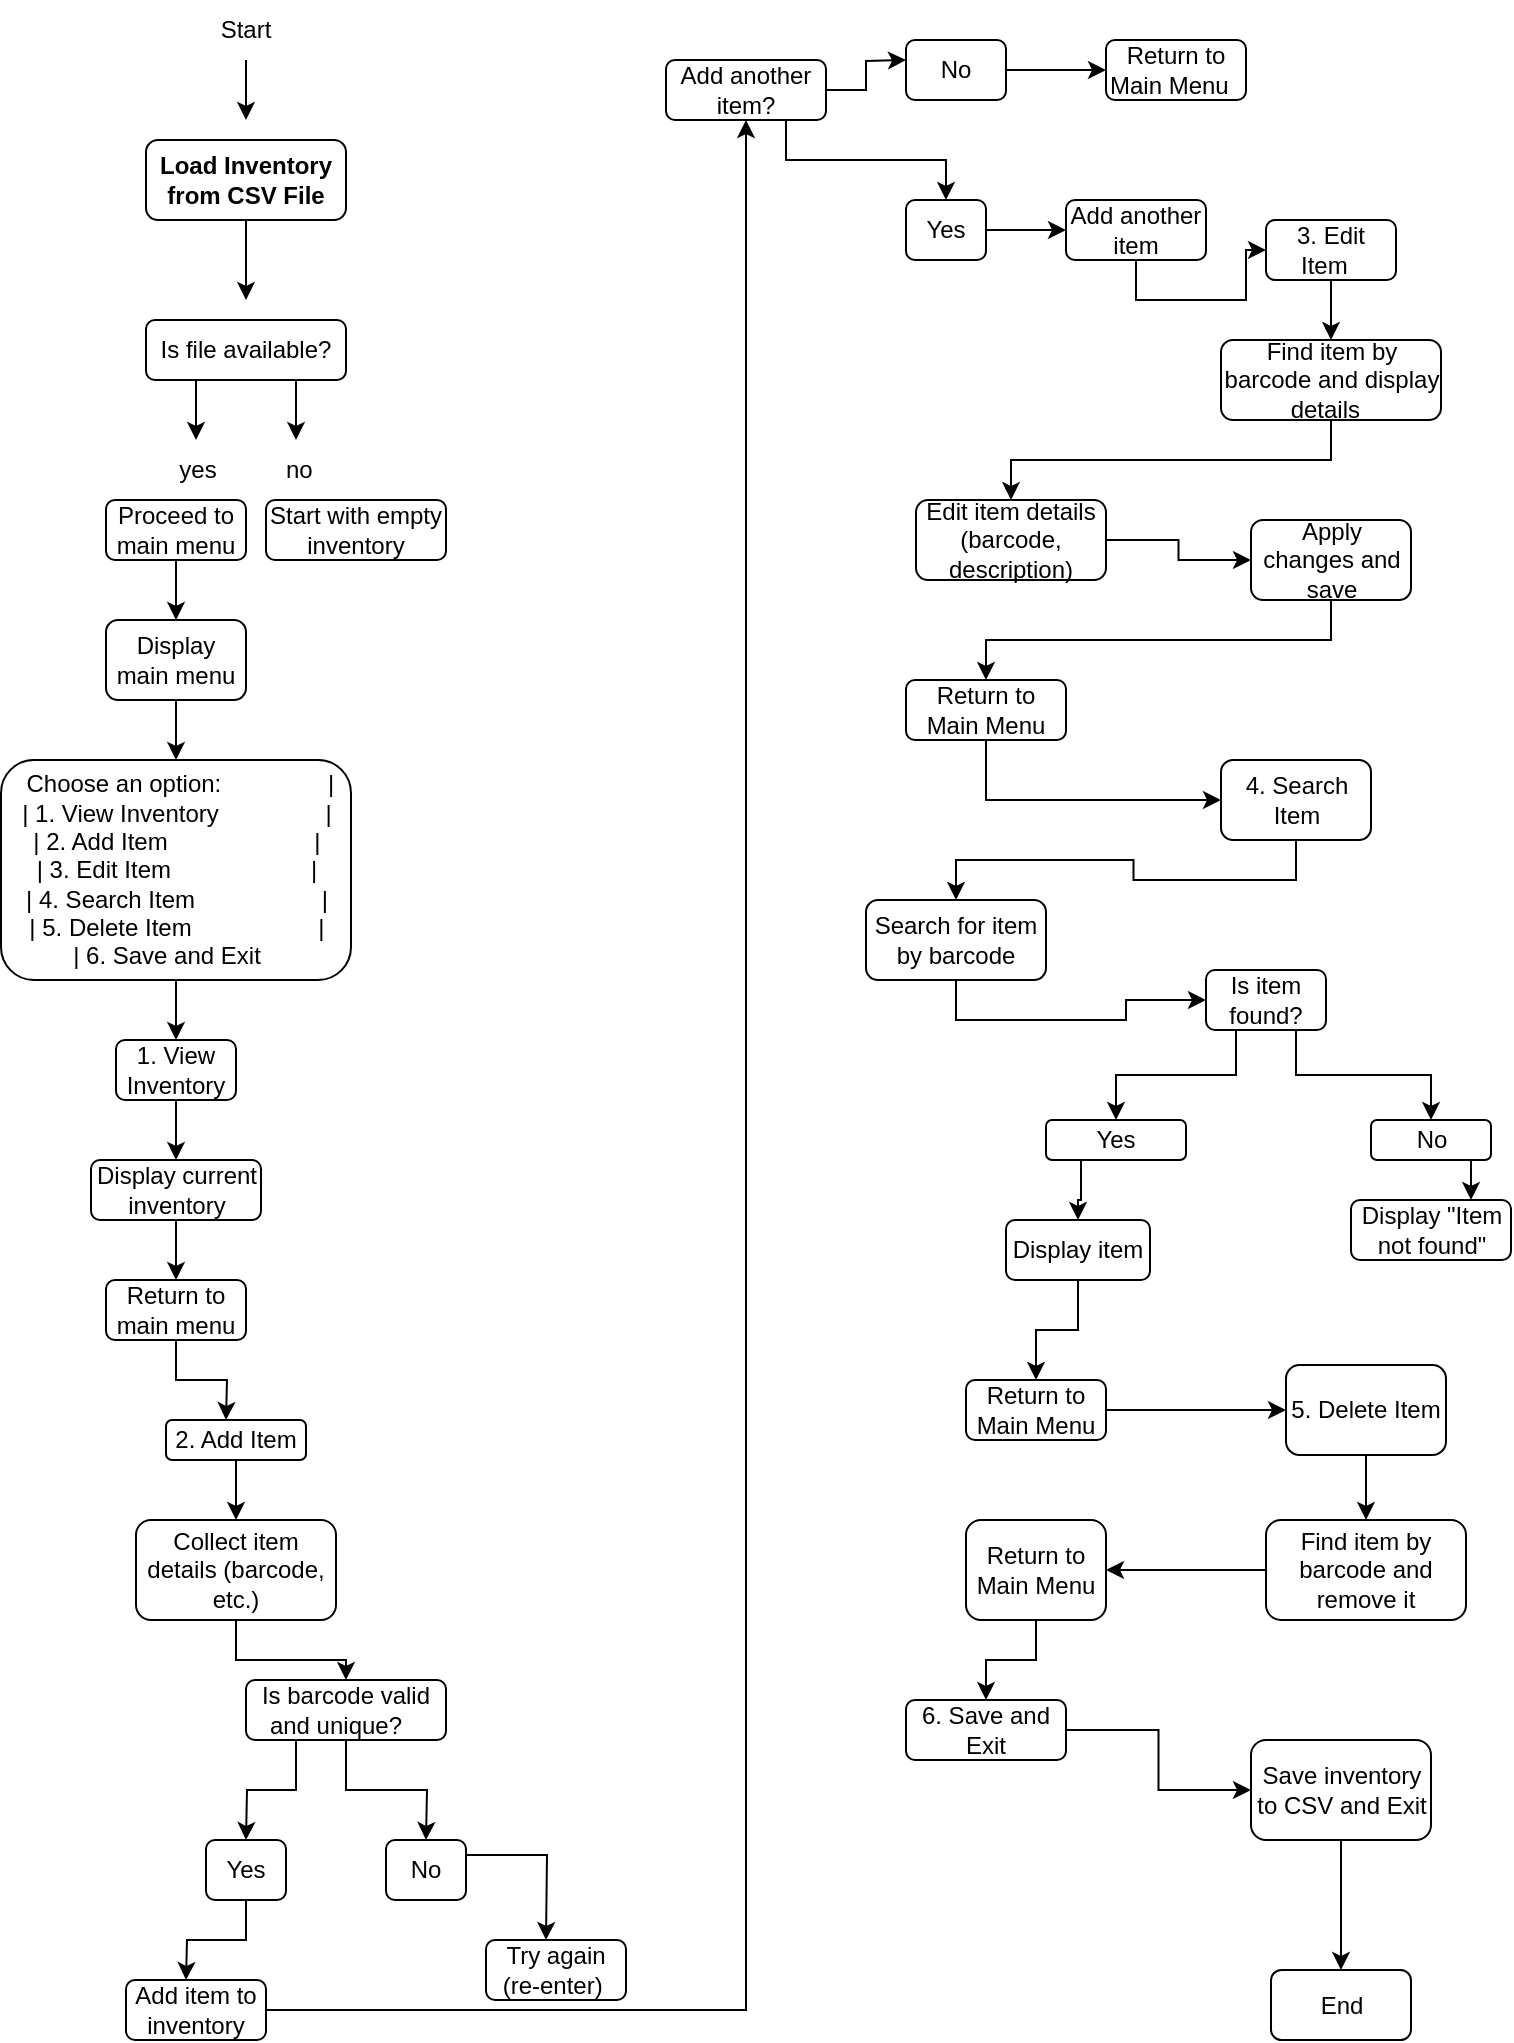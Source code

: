 <mxfile version="25.0.1">
  <diagram name="Page-1" id="J7qiqbeRPGyTrQIU1l9u">
    <mxGraphModel dx="1213" dy="768" grid="1" gridSize="10" guides="1" tooltips="1" connect="1" arrows="1" fold="1" page="1" pageScale="1" pageWidth="850" pageHeight="1100" math="0" shadow="0">
      <root>
        <mxCell id="0" />
        <mxCell id="1" parent="0" />
        <mxCell id="xIGjkrTqRu4CF6kuXsRU-2" value="Start" style="text;html=1;align=center;verticalAlign=middle;whiteSpace=wrap;rounded=0;" vertex="1" parent="1">
          <mxGeometry x="110" y="50" width="60" height="30" as="geometry" />
        </mxCell>
        <mxCell id="xIGjkrTqRu4CF6kuXsRU-3" value="" style="endArrow=classic;html=1;rounded=0;exitX=0.5;exitY=1;exitDx=0;exitDy=0;" edge="1" parent="1" source="xIGjkrTqRu4CF6kuXsRU-2">
          <mxGeometry width="50" height="50" relative="1" as="geometry">
            <mxPoint x="400" y="410" as="sourcePoint" />
            <mxPoint x="140" y="110" as="targetPoint" />
          </mxGeometry>
        </mxCell>
        <mxCell id="xIGjkrTqRu4CF6kuXsRU-4" value="&lt;b&gt;Load Inventory from CSV File&lt;/b&gt;" style="rounded=1;whiteSpace=wrap;html=1;" vertex="1" parent="1">
          <mxGeometry x="90" y="120" width="100" height="40" as="geometry" />
        </mxCell>
        <mxCell id="xIGjkrTqRu4CF6kuXsRU-5" value="" style="endArrow=classic;html=1;rounded=0;exitX=0.5;exitY=1;exitDx=0;exitDy=0;" edge="1" parent="1" source="xIGjkrTqRu4CF6kuXsRU-4">
          <mxGeometry width="50" height="50" relative="1" as="geometry">
            <mxPoint x="400" y="410" as="sourcePoint" />
            <mxPoint x="140" y="200" as="targetPoint" />
          </mxGeometry>
        </mxCell>
        <mxCell id="xIGjkrTqRu4CF6kuXsRU-10" style="edgeStyle=orthogonalEdgeStyle;rounded=0;orthogonalLoop=1;jettySize=auto;html=1;exitX=0.25;exitY=1;exitDx=0;exitDy=0;" edge="1" parent="1" source="xIGjkrTqRu4CF6kuXsRU-6">
          <mxGeometry relative="1" as="geometry">
            <mxPoint x="115" y="270" as="targetPoint" />
          </mxGeometry>
        </mxCell>
        <mxCell id="xIGjkrTqRu4CF6kuXsRU-11" style="edgeStyle=orthogonalEdgeStyle;rounded=0;orthogonalLoop=1;jettySize=auto;html=1;exitX=0.75;exitY=1;exitDx=0;exitDy=0;" edge="1" parent="1" source="xIGjkrTqRu4CF6kuXsRU-6">
          <mxGeometry relative="1" as="geometry">
            <mxPoint x="165" y="270" as="targetPoint" />
          </mxGeometry>
        </mxCell>
        <mxCell id="xIGjkrTqRu4CF6kuXsRU-6" value="Is file available?" style="rounded=1;whiteSpace=wrap;html=1;" vertex="1" parent="1">
          <mxGeometry x="90" y="210" width="100" height="30" as="geometry" />
        </mxCell>
        <mxCell id="xIGjkrTqRu4CF6kuXsRU-12" value="yes&lt;span style=&quot;white-space: pre;&quot;&gt;&#x9;&lt;/span&gt;&lt;span style=&quot;white-space: pre;&quot;&gt;&#x9;&lt;/span&gt;no" style="text;html=1;align=center;verticalAlign=middle;whiteSpace=wrap;rounded=0;" vertex="1" parent="1">
          <mxGeometry x="80" y="270" width="120" height="30" as="geometry" />
        </mxCell>
        <mxCell id="xIGjkrTqRu4CF6kuXsRU-15" style="edgeStyle=orthogonalEdgeStyle;rounded=0;orthogonalLoop=1;jettySize=auto;html=1;exitX=0.5;exitY=1;exitDx=0;exitDy=0;" edge="1" parent="1" source="xIGjkrTqRu4CF6kuXsRU-13" target="xIGjkrTqRu4CF6kuXsRU-16">
          <mxGeometry relative="1" as="geometry">
            <mxPoint x="100" y="360" as="targetPoint" />
          </mxGeometry>
        </mxCell>
        <mxCell id="xIGjkrTqRu4CF6kuXsRU-13" value="Proceed to main menu" style="rounded=1;whiteSpace=wrap;html=1;" vertex="1" parent="1">
          <mxGeometry x="70" y="300" width="70" height="30" as="geometry" />
        </mxCell>
        <mxCell id="xIGjkrTqRu4CF6kuXsRU-14" value="Start with empty inventory" style="rounded=1;whiteSpace=wrap;html=1;" vertex="1" parent="1">
          <mxGeometry x="150" y="300" width="90" height="30" as="geometry" />
        </mxCell>
        <mxCell id="xIGjkrTqRu4CF6kuXsRU-17" style="edgeStyle=orthogonalEdgeStyle;rounded=0;orthogonalLoop=1;jettySize=auto;html=1;exitX=0.5;exitY=1;exitDx=0;exitDy=0;" edge="1" parent="1" source="xIGjkrTqRu4CF6kuXsRU-16" target="xIGjkrTqRu4CF6kuXsRU-18">
          <mxGeometry relative="1" as="geometry">
            <mxPoint x="105" y="430" as="targetPoint" />
          </mxGeometry>
        </mxCell>
        <mxCell id="xIGjkrTqRu4CF6kuXsRU-16" value="Display main menu" style="rounded=1;whiteSpace=wrap;html=1;" vertex="1" parent="1">
          <mxGeometry x="70" y="360" width="70" height="40" as="geometry" />
        </mxCell>
        <mxCell id="xIGjkrTqRu4CF6kuXsRU-19" style="edgeStyle=orthogonalEdgeStyle;rounded=0;orthogonalLoop=1;jettySize=auto;html=1;exitX=0.5;exitY=1;exitDx=0;exitDy=0;" edge="1" parent="1" source="xIGjkrTqRu4CF6kuXsRU-18" target="xIGjkrTqRu4CF6kuXsRU-20">
          <mxGeometry relative="1" as="geometry">
            <mxPoint x="110" y="570" as="targetPoint" />
          </mxGeometry>
        </mxCell>
        <mxCell id="xIGjkrTqRu4CF6kuXsRU-18" value="&lt;div&gt;&amp;nbsp;Choose an option:&amp;nbsp; &amp;nbsp; &amp;nbsp; &amp;nbsp; &amp;nbsp; &amp;nbsp; &amp;nbsp; &amp;nbsp; |&lt;/div&gt;&lt;div&gt;| 1. View Inventory&amp;nbsp; &amp;nbsp; &amp;nbsp; &amp;nbsp; &amp;nbsp; &amp;nbsp; &amp;nbsp; &amp;nbsp; |&lt;/div&gt;&lt;div&gt;| 2. Add Item&amp;nbsp; &amp;nbsp; &amp;nbsp; &amp;nbsp; &amp;nbsp; &amp;nbsp; &amp;nbsp; &amp;nbsp; &amp;nbsp; &amp;nbsp; &amp;nbsp; |&lt;/div&gt;&lt;div&gt;| 3. Edit Item&amp;nbsp; &amp;nbsp; &amp;nbsp; &amp;nbsp; &amp;nbsp; &amp;nbsp; &amp;nbsp; &amp;nbsp; &amp;nbsp; &amp;nbsp; &amp;nbsp;|&lt;/div&gt;&lt;div&gt;| 4. Search Item&amp;nbsp; &amp;nbsp; &amp;nbsp; &amp;nbsp; &amp;nbsp; &amp;nbsp; &amp;nbsp; &amp;nbsp; &amp;nbsp; &amp;nbsp;|&lt;/div&gt;&lt;div&gt;| 5. Delete Item&amp;nbsp; &amp;nbsp; &amp;nbsp; &amp;nbsp; &amp;nbsp; &amp;nbsp; &amp;nbsp; &amp;nbsp; &amp;nbsp; &amp;nbsp;|&lt;/div&gt;&lt;div&gt;| 6. Save and Exit&amp;nbsp; &amp;nbsp;&lt;/div&gt;" style="rounded=1;whiteSpace=wrap;html=1;" vertex="1" parent="1">
          <mxGeometry x="17.5" y="430" width="175" height="110" as="geometry" />
        </mxCell>
        <mxCell id="xIGjkrTqRu4CF6kuXsRU-21" style="edgeStyle=orthogonalEdgeStyle;rounded=0;orthogonalLoop=1;jettySize=auto;html=1;exitX=0.5;exitY=1;exitDx=0;exitDy=0;" edge="1" parent="1" source="xIGjkrTqRu4CF6kuXsRU-20" target="xIGjkrTqRu4CF6kuXsRU-22">
          <mxGeometry relative="1" as="geometry">
            <mxPoint x="105" y="630" as="targetPoint" />
          </mxGeometry>
        </mxCell>
        <mxCell id="xIGjkrTqRu4CF6kuXsRU-20" value="1. View Inventory" style="rounded=1;whiteSpace=wrap;html=1;" vertex="1" parent="1">
          <mxGeometry x="75" y="570" width="60" height="30" as="geometry" />
        </mxCell>
        <mxCell id="xIGjkrTqRu4CF6kuXsRU-24" style="edgeStyle=orthogonalEdgeStyle;rounded=0;orthogonalLoop=1;jettySize=auto;html=1;exitX=0.5;exitY=1;exitDx=0;exitDy=0;" edge="1" parent="1" source="xIGjkrTqRu4CF6kuXsRU-22">
          <mxGeometry relative="1" as="geometry">
            <mxPoint x="105" y="690" as="targetPoint" />
          </mxGeometry>
        </mxCell>
        <mxCell id="xIGjkrTqRu4CF6kuXsRU-22" value="Display current inventory" style="rounded=1;whiteSpace=wrap;html=1;" vertex="1" parent="1">
          <mxGeometry x="62.5" y="630" width="85" height="30" as="geometry" />
        </mxCell>
        <mxCell id="xIGjkrTqRu4CF6kuXsRU-28" style="edgeStyle=orthogonalEdgeStyle;rounded=0;orthogonalLoop=1;jettySize=auto;html=1;" edge="1" parent="1" source="xIGjkrTqRu4CF6kuXsRU-25">
          <mxGeometry relative="1" as="geometry">
            <mxPoint x="130" y="760" as="targetPoint" />
          </mxGeometry>
        </mxCell>
        <mxCell id="xIGjkrTqRu4CF6kuXsRU-25" value="Return to main menu" style="rounded=1;whiteSpace=wrap;html=1;" vertex="1" parent="1">
          <mxGeometry x="70" y="690" width="70" height="30" as="geometry" />
        </mxCell>
        <mxCell id="xIGjkrTqRu4CF6kuXsRU-30" style="edgeStyle=orthogonalEdgeStyle;rounded=0;orthogonalLoop=1;jettySize=auto;html=1;" edge="1" parent="1" source="xIGjkrTqRu4CF6kuXsRU-26" target="xIGjkrTqRu4CF6kuXsRU-31">
          <mxGeometry relative="1" as="geometry">
            <mxPoint x="130" y="890" as="targetPoint" />
          </mxGeometry>
        </mxCell>
        <mxCell id="xIGjkrTqRu4CF6kuXsRU-26" value="Collect item details (barcode, etc.)" style="rounded=1;whiteSpace=wrap;html=1;" vertex="1" parent="1">
          <mxGeometry x="85" y="810" width="100" height="50" as="geometry" />
        </mxCell>
        <mxCell id="xIGjkrTqRu4CF6kuXsRU-29" style="edgeStyle=orthogonalEdgeStyle;rounded=0;orthogonalLoop=1;jettySize=auto;html=1;exitX=0.5;exitY=1;exitDx=0;exitDy=0;" edge="1" parent="1" source="xIGjkrTqRu4CF6kuXsRU-27">
          <mxGeometry relative="1" as="geometry">
            <mxPoint x="135" y="810" as="targetPoint" />
          </mxGeometry>
        </mxCell>
        <mxCell id="xIGjkrTqRu4CF6kuXsRU-27" value="2. Add Item" style="rounded=1;whiteSpace=wrap;html=1;" vertex="1" parent="1">
          <mxGeometry x="100" y="760" width="70" height="20" as="geometry" />
        </mxCell>
        <mxCell id="xIGjkrTqRu4CF6kuXsRU-32" style="edgeStyle=orthogonalEdgeStyle;rounded=0;orthogonalLoop=1;jettySize=auto;html=1;exitX=0.25;exitY=1;exitDx=0;exitDy=0;" edge="1" parent="1" source="xIGjkrTqRu4CF6kuXsRU-31">
          <mxGeometry relative="1" as="geometry">
            <mxPoint x="140" y="970" as="targetPoint" />
          </mxGeometry>
        </mxCell>
        <mxCell id="xIGjkrTqRu4CF6kuXsRU-33" style="edgeStyle=orthogonalEdgeStyle;rounded=0;orthogonalLoop=1;jettySize=auto;html=1;" edge="1" parent="1" source="xIGjkrTqRu4CF6kuXsRU-31">
          <mxGeometry relative="1" as="geometry">
            <mxPoint x="230" y="970" as="targetPoint" />
          </mxGeometry>
        </mxCell>
        <mxCell id="xIGjkrTqRu4CF6kuXsRU-31" value="Is barcode valid and unique?&amp;nbsp; &amp;nbsp;" style="rounded=1;whiteSpace=wrap;html=1;" vertex="1" parent="1">
          <mxGeometry x="140" y="890" width="100" height="30" as="geometry" />
        </mxCell>
        <mxCell id="xIGjkrTqRu4CF6kuXsRU-40" style="edgeStyle=orthogonalEdgeStyle;rounded=0;orthogonalLoop=1;jettySize=auto;html=1;" edge="1" parent="1" source="xIGjkrTqRu4CF6kuXsRU-34" target="xIGjkrTqRu4CF6kuXsRU-41">
          <mxGeometry relative="1" as="geometry">
            <mxPoint x="330" y="76" as="targetPoint" />
          </mxGeometry>
        </mxCell>
        <mxCell id="xIGjkrTqRu4CF6kuXsRU-34" value="Add item to inventory" style="rounded=1;whiteSpace=wrap;html=1;" vertex="1" parent="1">
          <mxGeometry x="80" y="1040" width="70" height="30" as="geometry" />
        </mxCell>
        <mxCell id="xIGjkrTqRu4CF6kuXsRU-35" value="Try again (re-enter)&amp;nbsp;" style="rounded=1;whiteSpace=wrap;html=1;" vertex="1" parent="1">
          <mxGeometry x="260" y="1020" width="70" height="30" as="geometry" />
        </mxCell>
        <mxCell id="xIGjkrTqRu4CF6kuXsRU-38" style="edgeStyle=orthogonalEdgeStyle;rounded=0;orthogonalLoop=1;jettySize=auto;html=1;exitX=1;exitY=0.25;exitDx=0;exitDy=0;" edge="1" parent="1" source="xIGjkrTqRu4CF6kuXsRU-36">
          <mxGeometry relative="1" as="geometry">
            <mxPoint x="290" y="1020" as="targetPoint" />
          </mxGeometry>
        </mxCell>
        <mxCell id="xIGjkrTqRu4CF6kuXsRU-36" value="No" style="rounded=1;whiteSpace=wrap;html=1;" vertex="1" parent="1">
          <mxGeometry x="210" y="970" width="40" height="30" as="geometry" />
        </mxCell>
        <mxCell id="xIGjkrTqRu4CF6kuXsRU-39" style="edgeStyle=orthogonalEdgeStyle;rounded=0;orthogonalLoop=1;jettySize=auto;html=1;exitX=0.5;exitY=1;exitDx=0;exitDy=0;" edge="1" parent="1" source="xIGjkrTqRu4CF6kuXsRU-37">
          <mxGeometry relative="1" as="geometry">
            <mxPoint x="110" y="1040" as="targetPoint" />
          </mxGeometry>
        </mxCell>
        <mxCell id="xIGjkrTqRu4CF6kuXsRU-37" value="Yes" style="rounded=1;whiteSpace=wrap;html=1;" vertex="1" parent="1">
          <mxGeometry x="120" y="970" width="40" height="30" as="geometry" />
        </mxCell>
        <mxCell id="xIGjkrTqRu4CF6kuXsRU-42" style="edgeStyle=orthogonalEdgeStyle;rounded=0;orthogonalLoop=1;jettySize=auto;html=1;" edge="1" parent="1" source="xIGjkrTqRu4CF6kuXsRU-41">
          <mxGeometry relative="1" as="geometry">
            <mxPoint x="470" y="80" as="targetPoint" />
          </mxGeometry>
        </mxCell>
        <mxCell id="xIGjkrTqRu4CF6kuXsRU-43" style="edgeStyle=orthogonalEdgeStyle;rounded=0;orthogonalLoop=1;jettySize=auto;html=1;exitX=0.75;exitY=1;exitDx=0;exitDy=0;" edge="1" parent="1" source="xIGjkrTqRu4CF6kuXsRU-41" target="xIGjkrTqRu4CF6kuXsRU-44">
          <mxGeometry relative="1" as="geometry">
            <mxPoint x="480" y="130" as="targetPoint" />
          </mxGeometry>
        </mxCell>
        <mxCell id="xIGjkrTqRu4CF6kuXsRU-41" value="Add another item?" style="rounded=1;whiteSpace=wrap;html=1;" vertex="1" parent="1">
          <mxGeometry x="350" y="80" width="80" height="30" as="geometry" />
        </mxCell>
        <mxCell id="xIGjkrTqRu4CF6kuXsRU-49" style="edgeStyle=orthogonalEdgeStyle;rounded=0;orthogonalLoop=1;jettySize=auto;html=1;" edge="1" parent="1" source="xIGjkrTqRu4CF6kuXsRU-44">
          <mxGeometry relative="1" as="geometry">
            <mxPoint x="550" y="165" as="targetPoint" />
          </mxGeometry>
        </mxCell>
        <mxCell id="xIGjkrTqRu4CF6kuXsRU-44" value="Yes" style="rounded=1;whiteSpace=wrap;html=1;" vertex="1" parent="1">
          <mxGeometry x="470" y="150" width="40" height="30" as="geometry" />
        </mxCell>
        <mxCell id="xIGjkrTqRu4CF6kuXsRU-50" style="edgeStyle=orthogonalEdgeStyle;rounded=0;orthogonalLoop=1;jettySize=auto;html=1;exitX=0.5;exitY=1;exitDx=0;exitDy=0;" edge="1" parent="1" source="xIGjkrTqRu4CF6kuXsRU-45" target="xIGjkrTqRu4CF6kuXsRU-51">
          <mxGeometry relative="1" as="geometry">
            <mxPoint x="585" y="220" as="targetPoint" />
          </mxGeometry>
        </mxCell>
        <mxCell id="xIGjkrTqRu4CF6kuXsRU-45" value="Add another item" style="rounded=1;whiteSpace=wrap;html=1;" vertex="1" parent="1">
          <mxGeometry x="550" y="150" width="70" height="30" as="geometry" />
        </mxCell>
        <mxCell id="xIGjkrTqRu4CF6kuXsRU-46" value="Return to Main Menu&amp;nbsp;&amp;nbsp;" style="rounded=1;whiteSpace=wrap;html=1;" vertex="1" parent="1">
          <mxGeometry x="570" y="70" width="70" height="30" as="geometry" />
        </mxCell>
        <mxCell id="xIGjkrTqRu4CF6kuXsRU-48" style="edgeStyle=orthogonalEdgeStyle;rounded=0;orthogonalLoop=1;jettySize=auto;html=1;" edge="1" parent="1" source="xIGjkrTqRu4CF6kuXsRU-47">
          <mxGeometry relative="1" as="geometry">
            <mxPoint x="570" y="85" as="targetPoint" />
          </mxGeometry>
        </mxCell>
        <mxCell id="xIGjkrTqRu4CF6kuXsRU-47" value="No" style="rounded=1;whiteSpace=wrap;html=1;" vertex="1" parent="1">
          <mxGeometry x="470" y="70" width="50" height="30" as="geometry" />
        </mxCell>
        <mxCell id="xIGjkrTqRu4CF6kuXsRU-53" style="edgeStyle=orthogonalEdgeStyle;rounded=0;orthogonalLoop=1;jettySize=auto;html=1;exitX=0.5;exitY=1;exitDx=0;exitDy=0;" edge="1" parent="1" source="xIGjkrTqRu4CF6kuXsRU-51" target="xIGjkrTqRu4CF6kuXsRU-52">
          <mxGeometry relative="1" as="geometry" />
        </mxCell>
        <mxCell id="xIGjkrTqRu4CF6kuXsRU-51" value="3. Edit Item&amp;nbsp;&amp;nbsp;" style="rounded=1;whiteSpace=wrap;html=1;" vertex="1" parent="1">
          <mxGeometry x="650" y="160" width="65" height="30" as="geometry" />
        </mxCell>
        <mxCell id="xIGjkrTqRu4CF6kuXsRU-54" style="edgeStyle=orthogonalEdgeStyle;rounded=0;orthogonalLoop=1;jettySize=auto;html=1;exitX=0.5;exitY=1;exitDx=0;exitDy=0;" edge="1" parent="1" source="xIGjkrTqRu4CF6kuXsRU-52" target="xIGjkrTqRu4CF6kuXsRU-55">
          <mxGeometry relative="1" as="geometry">
            <mxPoint x="585" y="360" as="targetPoint" />
          </mxGeometry>
        </mxCell>
        <mxCell id="xIGjkrTqRu4CF6kuXsRU-52" value="Find item by barcode and display details&amp;nbsp;&amp;nbsp;" style="rounded=1;whiteSpace=wrap;html=1;" vertex="1" parent="1">
          <mxGeometry x="627.5" y="220" width="110" height="40" as="geometry" />
        </mxCell>
        <mxCell id="xIGjkrTqRu4CF6kuXsRU-71" style="edgeStyle=orthogonalEdgeStyle;rounded=0;orthogonalLoop=1;jettySize=auto;html=1;entryX=0;entryY=0.5;entryDx=0;entryDy=0;" edge="1" parent="1" source="xIGjkrTqRu4CF6kuXsRU-55" target="xIGjkrTqRu4CF6kuXsRU-56">
          <mxGeometry relative="1" as="geometry" />
        </mxCell>
        <mxCell id="xIGjkrTqRu4CF6kuXsRU-55" value="Edit item details (barcode, description)" style="rounded=1;whiteSpace=wrap;html=1;" vertex="1" parent="1">
          <mxGeometry x="475" y="300" width="95" height="40" as="geometry" />
        </mxCell>
        <mxCell id="xIGjkrTqRu4CF6kuXsRU-58" style="edgeStyle=orthogonalEdgeStyle;rounded=0;orthogonalLoop=1;jettySize=auto;html=1;exitX=0.5;exitY=1;exitDx=0;exitDy=0;" edge="1" parent="1" source="xIGjkrTqRu4CF6kuXsRU-56" target="xIGjkrTqRu4CF6kuXsRU-59">
          <mxGeometry relative="1" as="geometry">
            <mxPoint x="580" y="490" as="targetPoint" />
          </mxGeometry>
        </mxCell>
        <mxCell id="xIGjkrTqRu4CF6kuXsRU-56" value="Apply changes and save" style="rounded=1;whiteSpace=wrap;html=1;" vertex="1" parent="1">
          <mxGeometry x="642.5" y="310" width="80" height="40" as="geometry" />
        </mxCell>
        <mxCell id="xIGjkrTqRu4CF6kuXsRU-60" style="edgeStyle=orthogonalEdgeStyle;rounded=0;orthogonalLoop=1;jettySize=auto;html=1;exitX=0.5;exitY=1;exitDx=0;exitDy=0;entryX=0;entryY=0.5;entryDx=0;entryDy=0;" edge="1" parent="1" source="xIGjkrTqRu4CF6kuXsRU-59" target="xIGjkrTqRu4CF6kuXsRU-62">
          <mxGeometry relative="1" as="geometry">
            <mxPoint x="580" y="525" as="targetPoint" />
          </mxGeometry>
        </mxCell>
        <mxCell id="xIGjkrTqRu4CF6kuXsRU-59" value="Return to Main Menu" style="rounded=1;whiteSpace=wrap;html=1;" vertex="1" parent="1">
          <mxGeometry x="470" y="390" width="80" height="30" as="geometry" />
        </mxCell>
        <mxCell id="xIGjkrTqRu4CF6kuXsRU-63" style="edgeStyle=orthogonalEdgeStyle;rounded=0;orthogonalLoop=1;jettySize=auto;html=1;exitX=0.5;exitY=1;exitDx=0;exitDy=0;" edge="1" parent="1" source="xIGjkrTqRu4CF6kuXsRU-62" target="xIGjkrTqRu4CF6kuXsRU-64">
          <mxGeometry relative="1" as="geometry">
            <mxPoint x="580" y="600" as="targetPoint" />
          </mxGeometry>
        </mxCell>
        <mxCell id="xIGjkrTqRu4CF6kuXsRU-62" value="4. Search Item" style="rounded=1;whiteSpace=wrap;html=1;" vertex="1" parent="1">
          <mxGeometry x="627.5" y="430" width="75" height="40" as="geometry" />
        </mxCell>
        <mxCell id="xIGjkrTqRu4CF6kuXsRU-65" style="edgeStyle=orthogonalEdgeStyle;rounded=0;orthogonalLoop=1;jettySize=auto;html=1;exitX=0.5;exitY=1;exitDx=0;exitDy=0;" edge="1" parent="1" source="xIGjkrTqRu4CF6kuXsRU-64" target="xIGjkrTqRu4CF6kuXsRU-66">
          <mxGeometry relative="1" as="geometry">
            <mxPoint x="580" y="670" as="targetPoint" />
          </mxGeometry>
        </mxCell>
        <mxCell id="xIGjkrTqRu4CF6kuXsRU-64" value="Search for item by barcode" style="rounded=1;whiteSpace=wrap;html=1;" vertex="1" parent="1">
          <mxGeometry x="450" y="500" width="90" height="40" as="geometry" />
        </mxCell>
        <mxCell id="xIGjkrTqRu4CF6kuXsRU-68" style="edgeStyle=orthogonalEdgeStyle;rounded=0;orthogonalLoop=1;jettySize=auto;html=1;exitX=0.75;exitY=1;exitDx=0;exitDy=0;" edge="1" parent="1" source="xIGjkrTqRu4CF6kuXsRU-66" target="xIGjkrTqRu4CF6kuXsRU-69">
          <mxGeometry relative="1" as="geometry">
            <mxPoint x="630" y="740" as="targetPoint" />
          </mxGeometry>
        </mxCell>
        <mxCell id="xIGjkrTqRu4CF6kuXsRU-66" value="Is item found?" style="rounded=1;whiteSpace=wrap;html=1;" vertex="1" parent="1">
          <mxGeometry x="620" y="535" width="60" height="30" as="geometry" />
        </mxCell>
        <mxCell id="xIGjkrTqRu4CF6kuXsRU-75" style="edgeStyle=orthogonalEdgeStyle;rounded=0;orthogonalLoop=1;jettySize=auto;html=1;exitX=0.75;exitY=1;exitDx=0;exitDy=0;entryX=0.75;entryY=0;entryDx=0;entryDy=0;" edge="1" parent="1" source="xIGjkrTqRu4CF6kuXsRU-69" target="xIGjkrTqRu4CF6kuXsRU-74">
          <mxGeometry relative="1" as="geometry" />
        </mxCell>
        <mxCell id="xIGjkrTqRu4CF6kuXsRU-69" value="No" style="rounded=1;whiteSpace=wrap;html=1;" vertex="1" parent="1">
          <mxGeometry x="702.5" y="610" width="60" height="20" as="geometry" />
        </mxCell>
        <mxCell id="xIGjkrTqRu4CF6kuXsRU-72" value="" style="edgeStyle=orthogonalEdgeStyle;rounded=0;orthogonalLoop=1;jettySize=auto;html=1;exitX=0.25;exitY=1;exitDx=0;exitDy=0;" edge="1" parent="1" source="xIGjkrTqRu4CF6kuXsRU-66" target="xIGjkrTqRu4CF6kuXsRU-70">
          <mxGeometry relative="1" as="geometry">
            <mxPoint x="520" y="730" as="targetPoint" />
            <mxPoint x="635" y="565" as="sourcePoint" />
          </mxGeometry>
        </mxCell>
        <mxCell id="xIGjkrTqRu4CF6kuXsRU-76" style="edgeStyle=orthogonalEdgeStyle;rounded=0;orthogonalLoop=1;jettySize=auto;html=1;exitX=0.25;exitY=1;exitDx=0;exitDy=0;" edge="1" parent="1" source="xIGjkrTqRu4CF6kuXsRU-70" target="xIGjkrTqRu4CF6kuXsRU-77">
          <mxGeometry relative="1" as="geometry">
            <mxPoint x="558" y="660" as="targetPoint" />
          </mxGeometry>
        </mxCell>
        <mxCell id="xIGjkrTqRu4CF6kuXsRU-70" value="Yes" style="rounded=1;whiteSpace=wrap;html=1;" vertex="1" parent="1">
          <mxGeometry x="540" y="610" width="70" height="20" as="geometry" />
        </mxCell>
        <mxCell id="xIGjkrTqRu4CF6kuXsRU-74" value="Display &quot;Item not found&quot;" style="rounded=1;whiteSpace=wrap;html=1;" vertex="1" parent="1">
          <mxGeometry x="692.5" y="650" width="80" height="30" as="geometry" />
        </mxCell>
        <mxCell id="xIGjkrTqRu4CF6kuXsRU-78" style="edgeStyle=orthogonalEdgeStyle;rounded=0;orthogonalLoop=1;jettySize=auto;html=1;exitX=0.5;exitY=1;exitDx=0;exitDy=0;" edge="1" parent="1" source="xIGjkrTqRu4CF6kuXsRU-77" target="xIGjkrTqRu4CF6kuXsRU-79">
          <mxGeometry relative="1" as="geometry">
            <mxPoint x="550" y="720" as="targetPoint" />
          </mxGeometry>
        </mxCell>
        <mxCell id="xIGjkrTqRu4CF6kuXsRU-77" value="Display item" style="rounded=1;whiteSpace=wrap;html=1;" vertex="1" parent="1">
          <mxGeometry x="520" y="660" width="72" height="30" as="geometry" />
        </mxCell>
        <mxCell id="xIGjkrTqRu4CF6kuXsRU-80" style="edgeStyle=orthogonalEdgeStyle;rounded=0;orthogonalLoop=1;jettySize=auto;html=1;" edge="1" parent="1" source="xIGjkrTqRu4CF6kuXsRU-79" target="xIGjkrTqRu4CF6kuXsRU-81">
          <mxGeometry relative="1" as="geometry">
            <mxPoint x="660" y="755" as="targetPoint" />
          </mxGeometry>
        </mxCell>
        <mxCell id="xIGjkrTqRu4CF6kuXsRU-79" value="Return to Main Menu" style="rounded=1;whiteSpace=wrap;html=1;" vertex="1" parent="1">
          <mxGeometry x="500" y="740" width="70" height="30" as="geometry" />
        </mxCell>
        <mxCell id="xIGjkrTqRu4CF6kuXsRU-82" style="edgeStyle=orthogonalEdgeStyle;rounded=0;orthogonalLoop=1;jettySize=auto;html=1;" edge="1" parent="1" source="xIGjkrTqRu4CF6kuXsRU-81" target="xIGjkrTqRu4CF6kuXsRU-83">
          <mxGeometry relative="1" as="geometry">
            <mxPoint x="710" y="820" as="targetPoint" />
          </mxGeometry>
        </mxCell>
        <mxCell id="xIGjkrTqRu4CF6kuXsRU-81" value="5. Delete Item" style="rounded=1;whiteSpace=wrap;html=1;" vertex="1" parent="1">
          <mxGeometry x="660" y="732.5" width="80" height="45" as="geometry" />
        </mxCell>
        <mxCell id="xIGjkrTqRu4CF6kuXsRU-84" style="edgeStyle=orthogonalEdgeStyle;rounded=0;orthogonalLoop=1;jettySize=auto;html=1;" edge="1" parent="1" source="xIGjkrTqRu4CF6kuXsRU-83" target="xIGjkrTqRu4CF6kuXsRU-85">
          <mxGeometry relative="1" as="geometry">
            <mxPoint x="560" y="840" as="targetPoint" />
          </mxGeometry>
        </mxCell>
        <mxCell id="xIGjkrTqRu4CF6kuXsRU-83" value="Find item by barcode and remove it" style="rounded=1;whiteSpace=wrap;html=1;" vertex="1" parent="1">
          <mxGeometry x="650" y="810" width="100" height="50" as="geometry" />
        </mxCell>
        <mxCell id="xIGjkrTqRu4CF6kuXsRU-86" style="edgeStyle=orthogonalEdgeStyle;rounded=0;orthogonalLoop=1;jettySize=auto;html=1;" edge="1" parent="1" source="xIGjkrTqRu4CF6kuXsRU-85" target="xIGjkrTqRu4CF6kuXsRU-87">
          <mxGeometry relative="1" as="geometry">
            <mxPoint x="530" y="930" as="targetPoint" />
          </mxGeometry>
        </mxCell>
        <mxCell id="xIGjkrTqRu4CF6kuXsRU-85" value="Return to Main Menu" style="rounded=1;whiteSpace=wrap;html=1;" vertex="1" parent="1">
          <mxGeometry x="500" y="810" width="70" height="50" as="geometry" />
        </mxCell>
        <mxCell id="xIGjkrTqRu4CF6kuXsRU-88" style="edgeStyle=orthogonalEdgeStyle;rounded=0;orthogonalLoop=1;jettySize=auto;html=1;" edge="1" parent="1" source="xIGjkrTqRu4CF6kuXsRU-87" target="xIGjkrTqRu4CF6kuXsRU-89">
          <mxGeometry relative="1" as="geometry">
            <mxPoint x="630" y="930" as="targetPoint" />
          </mxGeometry>
        </mxCell>
        <mxCell id="xIGjkrTqRu4CF6kuXsRU-87" value="6. Save and Exit" style="rounded=1;whiteSpace=wrap;html=1;" vertex="1" parent="1">
          <mxGeometry x="470" y="900" width="80" height="30" as="geometry" />
        </mxCell>
        <mxCell id="xIGjkrTqRu4CF6kuXsRU-90" style="edgeStyle=orthogonalEdgeStyle;rounded=0;orthogonalLoop=1;jettySize=auto;html=1;" edge="1" parent="1" source="xIGjkrTqRu4CF6kuXsRU-89" target="xIGjkrTqRu4CF6kuXsRU-91">
          <mxGeometry relative="1" as="geometry">
            <mxPoint x="660" y="1015" as="targetPoint" />
          </mxGeometry>
        </mxCell>
        <mxCell id="xIGjkrTqRu4CF6kuXsRU-89" value="Save inventory to CSV and Exit" style="rounded=1;whiteSpace=wrap;html=1;" vertex="1" parent="1">
          <mxGeometry x="642.5" y="920" width="90" height="50" as="geometry" />
        </mxCell>
        <mxCell id="xIGjkrTqRu4CF6kuXsRU-91" value="End" style="rounded=1;whiteSpace=wrap;html=1;" vertex="1" parent="1">
          <mxGeometry x="652.5" y="1035" width="70" height="35" as="geometry" />
        </mxCell>
      </root>
    </mxGraphModel>
  </diagram>
</mxfile>
